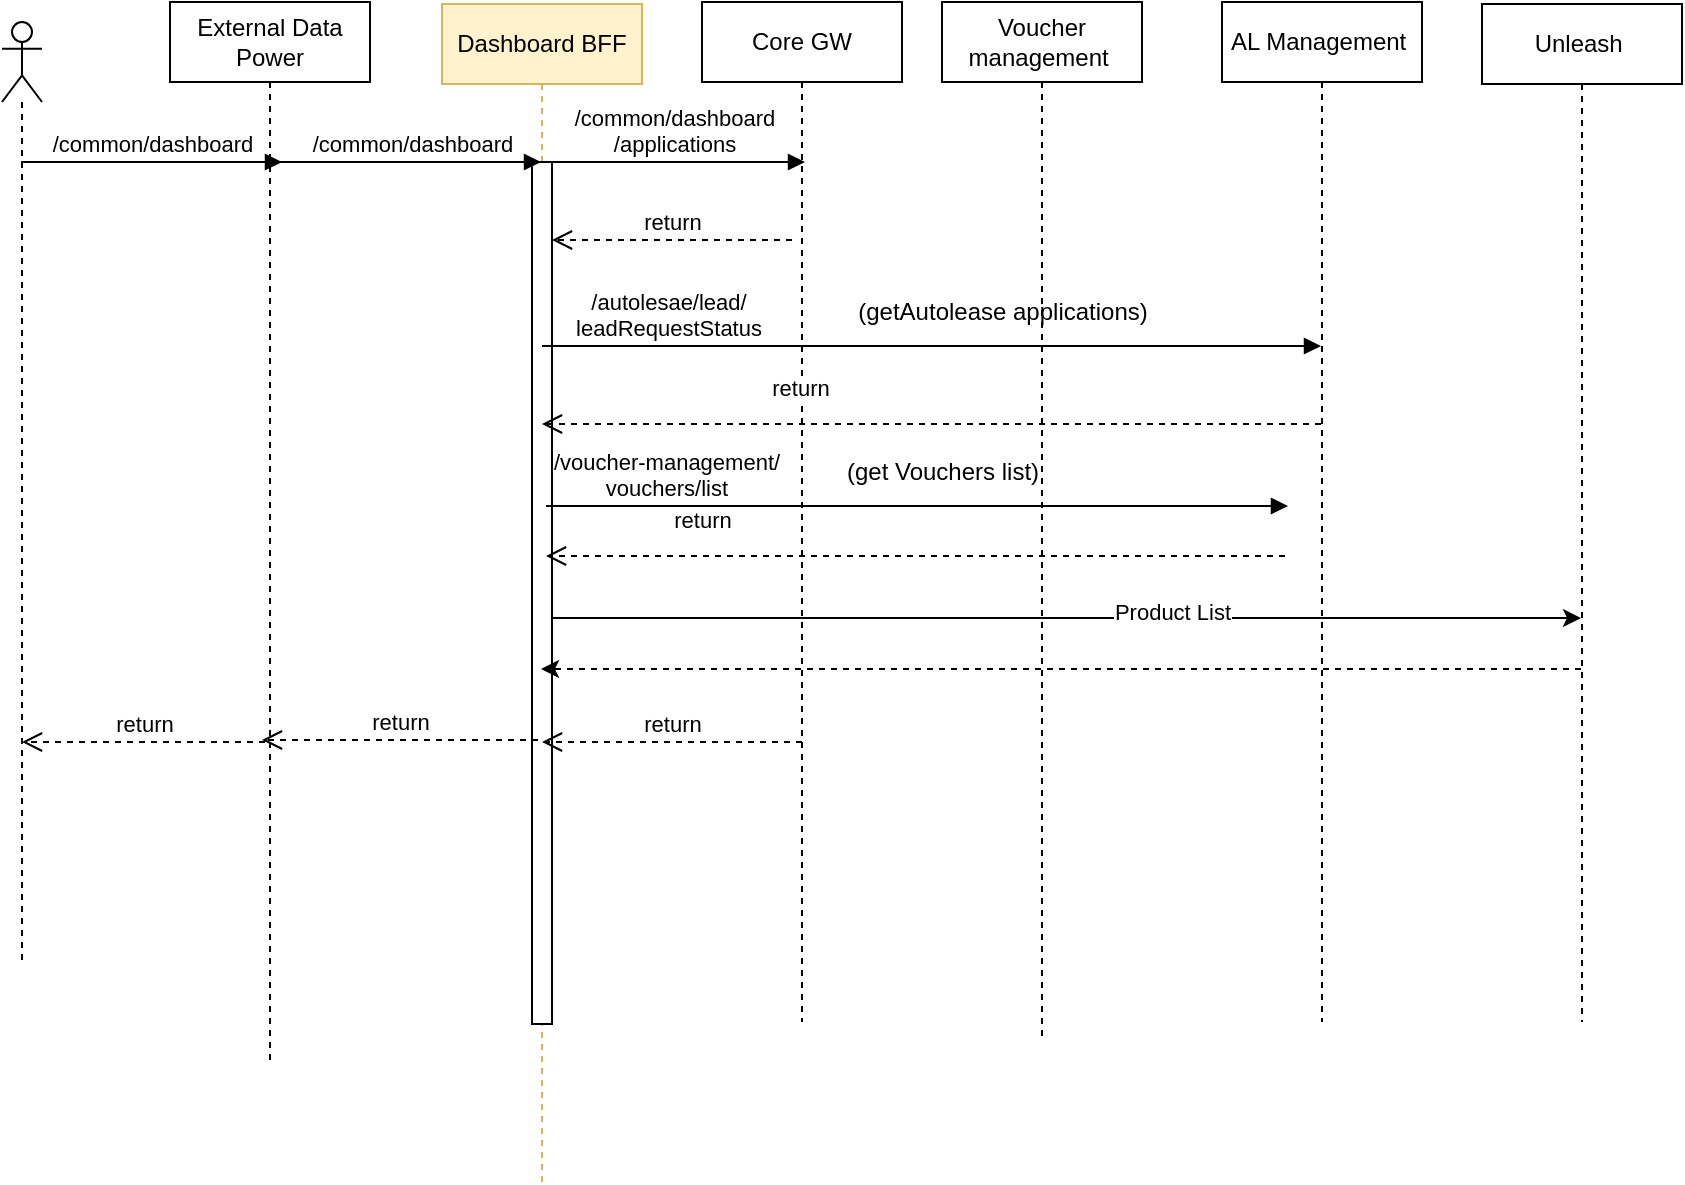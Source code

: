 <mxfile version="24.7.6" pages="2">
  <diagram name="Page-1" id="q-08-Qv3MvW77i6npHo8">
    <mxGraphModel dx="1060" dy="581" grid="1" gridSize="10" guides="1" tooltips="1" connect="1" arrows="1" fold="1" page="1" pageScale="1" pageWidth="850" pageHeight="1100" math="0" shadow="0">
      <root>
        <mxCell id="0" />
        <mxCell id="1" parent="0" />
        <mxCell id="kfkWjOruCi78jh_apI6O-5" value="" style="shape=umlLifeline;perimeter=lifelinePerimeter;whiteSpace=wrap;html=1;container=1;dropTarget=0;collapsible=0;recursiveResize=0;outlineConnect=0;portConstraint=eastwest;newEdgeStyle={&quot;curved&quot;:0,&quot;rounded&quot;:0};participant=umlActor;" parent="1" vertex="1">
          <mxGeometry x="50" y="50" width="20" height="470" as="geometry" />
        </mxCell>
        <mxCell id="kfkWjOruCi78jh_apI6O-9" value="External Data Power" style="shape=umlLifeline;perimeter=lifelinePerimeter;whiteSpace=wrap;html=1;container=1;dropTarget=0;collapsible=0;recursiveResize=0;outlineConnect=0;portConstraint=eastwest;newEdgeStyle={&quot;curved&quot;:0,&quot;rounded&quot;:0};" parent="1" vertex="1">
          <mxGeometry x="134" y="40" width="100" height="530" as="geometry" />
        </mxCell>
        <mxCell id="kfkWjOruCi78jh_apI6O-15" value="/common/dashboard" style="html=1;verticalAlign=bottom;endArrow=block;curved=0;rounded=0;" parent="kfkWjOruCi78jh_apI6O-9" edge="1">
          <mxGeometry relative="1" as="geometry">
            <mxPoint x="-74.5" y="80" as="sourcePoint" />
            <mxPoint x="56" y="80" as="targetPoint" />
          </mxGeometry>
        </mxCell>
        <mxCell id="kfkWjOruCi78jh_apI6O-10" value="Dashboard BFF" style="shape=umlLifeline;perimeter=lifelinePerimeter;whiteSpace=wrap;html=1;container=1;dropTarget=0;collapsible=0;recursiveResize=0;outlineConnect=0;portConstraint=eastwest;newEdgeStyle={&quot;curved&quot;:0,&quot;rounded&quot;:0};fillColor=#fff2cc;strokeColor=#d6b656;" parent="1" vertex="1">
          <mxGeometry x="270" y="41" width="100" height="589" as="geometry" />
        </mxCell>
        <mxCell id="kfkWjOruCi78jh_apI6O-14" value="" style="html=1;points=[[0,0,0,0,5],[0,1,0,0,-5],[1,0,0,0,5],[1,1,0,0,-5]];perimeter=orthogonalPerimeter;outlineConnect=0;targetShapes=umlLifeline;portConstraint=eastwest;newEdgeStyle={&quot;curved&quot;:0,&quot;rounded&quot;:0};" parent="kfkWjOruCi78jh_apI6O-10" vertex="1">
          <mxGeometry x="45" y="79" width="10" height="431" as="geometry" />
        </mxCell>
        <mxCell id="kfkWjOruCi78jh_apI6O-16" value="return" style="html=1;verticalAlign=bottom;endArrow=open;dashed=1;endSize=8;curved=0;rounded=0;" parent="1" edge="1">
          <mxGeometry relative="1" as="geometry">
            <mxPoint x="60" y="410" as="targetPoint" />
            <mxPoint x="181.5" y="410" as="sourcePoint" />
          </mxGeometry>
        </mxCell>
        <mxCell id="kfkWjOruCi78jh_apI6O-17" value="/common/dashboard" style="html=1;verticalAlign=bottom;endArrow=block;curved=0;rounded=0;" parent="1" target="kfkWjOruCi78jh_apI6O-10" edge="1">
          <mxGeometry relative="1" as="geometry">
            <mxPoint x="189" y="120" as="sourcePoint" />
            <mxPoint x="310" y="120" as="targetPoint" />
          </mxGeometry>
        </mxCell>
        <mxCell id="kfkWjOruCi78jh_apI6O-18" value="return" style="html=1;verticalAlign=bottom;endArrow=open;dashed=1;endSize=8;curved=0;rounded=0;" parent="1" edge="1">
          <mxGeometry relative="1" as="geometry">
            <mxPoint x="180" y="409" as="targetPoint" />
            <mxPoint x="318" y="409" as="sourcePoint" />
          </mxGeometry>
        </mxCell>
        <mxCell id="kfkWjOruCi78jh_apI6O-19" value="Core GW" style="shape=umlLifeline;perimeter=lifelinePerimeter;whiteSpace=wrap;html=1;container=1;dropTarget=0;collapsible=0;recursiveResize=0;outlineConnect=0;portConstraint=eastwest;newEdgeStyle={&quot;curved&quot;:0,&quot;rounded&quot;:0};" parent="1" vertex="1">
          <mxGeometry x="400" y="40" width="100" height="510" as="geometry" />
        </mxCell>
        <mxCell id="kfkWjOruCi78jh_apI6O-20" value="/common/dashboard&lt;div&gt;/applications&lt;/div&gt;" style="html=1;verticalAlign=bottom;endArrow=block;curved=0;rounded=0;" parent="1" edge="1">
          <mxGeometry relative="1" as="geometry">
            <mxPoint x="320.5" y="120" as="sourcePoint" />
            <mxPoint x="451.5" y="120" as="targetPoint" />
          </mxGeometry>
        </mxCell>
        <mxCell id="kfkWjOruCi78jh_apI6O-24" value="return" style="html=1;verticalAlign=bottom;endArrow=open;dashed=1;endSize=8;curved=0;rounded=0;" parent="1" edge="1">
          <mxGeometry relative="1" as="geometry">
            <mxPoint x="325" y="159" as="targetPoint" />
            <mxPoint x="445" y="159" as="sourcePoint" />
          </mxGeometry>
        </mxCell>
        <mxCell id="kfkWjOruCi78jh_apI6O-25" value="Voucher management&amp;nbsp;" style="shape=umlLifeline;perimeter=lifelinePerimeter;whiteSpace=wrap;html=1;container=1;dropTarget=0;collapsible=0;recursiveResize=0;outlineConnect=0;portConstraint=eastwest;newEdgeStyle={&quot;curved&quot;:0,&quot;rounded&quot;:0};" parent="1" vertex="1">
          <mxGeometry x="520" y="40" width="100" height="520" as="geometry" />
        </mxCell>
        <mxCell id="kfkWjOruCi78jh_apI6O-35" value="return" style="html=1;verticalAlign=bottom;endArrow=open;dashed=1;endSize=8;curved=0;rounded=0;" parent="1" edge="1">
          <mxGeometry x="0.338" y="-9" relative="1" as="geometry">
            <mxPoint x="320" y="251" as="targetPoint" />
            <mxPoint x="709.5" y="251" as="sourcePoint" />
            <mxPoint as="offset" />
          </mxGeometry>
        </mxCell>
        <mxCell id="kfkWjOruCi78jh_apI6O-36" value="/autolesae/lead/&lt;div&gt;leadRequestStatus&lt;/div&gt;" style="html=1;verticalAlign=bottom;endArrow=block;curved=0;rounded=0;" parent="1" edge="1">
          <mxGeometry x="-0.676" relative="1" as="geometry">
            <mxPoint x="320" y="212" as="sourcePoint" />
            <mxPoint x="709.5" y="212" as="targetPoint" />
            <mxPoint as="offset" />
          </mxGeometry>
        </mxCell>
        <mxCell id="kfkWjOruCi78jh_apI6O-37" value="return" style="html=1;verticalAlign=bottom;endArrow=open;dashed=1;endSize=8;curved=0;rounded=0;" parent="1" edge="1">
          <mxGeometry x="0.578" y="-9" relative="1" as="geometry">
            <mxPoint x="322" y="317" as="targetPoint" />
            <mxPoint x="691.5" y="317" as="sourcePoint" />
            <mxPoint as="offset" />
          </mxGeometry>
        </mxCell>
        <mxCell id="kfkWjOruCi78jh_apI6O-38" value="/voucher-management/&lt;div&gt;vouchers/list&lt;/div&gt;" style="html=1;verticalAlign=bottom;endArrow=block;curved=0;rounded=0;" parent="1" edge="1">
          <mxGeometry x="-0.676" relative="1" as="geometry">
            <mxPoint x="322" y="292" as="sourcePoint" />
            <mxPoint x="693" y="292" as="targetPoint" />
            <mxPoint as="offset" />
          </mxGeometry>
        </mxCell>
        <mxCell id="kfkWjOruCi78jh_apI6O-39" value="return" style="html=1;verticalAlign=bottom;endArrow=open;dashed=1;endSize=8;curved=0;rounded=0;" parent="1" edge="1">
          <mxGeometry relative="1" as="geometry">
            <mxPoint x="320" y="410" as="targetPoint" />
            <mxPoint x="450" y="410" as="sourcePoint" />
          </mxGeometry>
        </mxCell>
        <mxCell id="kfkWjOruCi78jh_apI6O-43" value="(getAutolease applications)" style="text;html=1;align=center;verticalAlign=middle;resizable=0;points=[];autosize=1;strokeColor=none;fillColor=none;" parent="1" vertex="1">
          <mxGeometry x="465" y="180" width="170" height="30" as="geometry" />
        </mxCell>
        <mxCell id="kfkWjOruCi78jh_apI6O-44" value="(get Vouchers list)" style="text;html=1;align=center;verticalAlign=middle;resizable=0;points=[];autosize=1;strokeColor=none;fillColor=none;" parent="1" vertex="1">
          <mxGeometry x="460" y="260" width="120" height="30" as="geometry" />
        </mxCell>
        <mxCell id="9rR5KJg58eQQniy5LnAt-3" value="AL Management&amp;nbsp;" style="shape=umlLifeline;perimeter=lifelinePerimeter;whiteSpace=wrap;html=1;container=1;dropTarget=0;collapsible=0;recursiveResize=0;outlineConnect=0;portConstraint=eastwest;newEdgeStyle={&quot;curved&quot;:0,&quot;rounded&quot;:0};" parent="1" vertex="1">
          <mxGeometry x="660" y="40" width="100" height="510" as="geometry" />
        </mxCell>
        <mxCell id="9rR5KJg58eQQniy5LnAt-7" style="rounded=0;orthogonalLoop=1;jettySize=auto;html=1;dashed=1;" parent="1" edge="1">
          <mxGeometry relative="1" as="geometry">
            <mxPoint x="839.5" y="373.5" as="sourcePoint" />
            <mxPoint x="319.5" y="373.5" as="targetPoint" />
          </mxGeometry>
        </mxCell>
        <mxCell id="9rR5KJg58eQQniy5LnAt-4" value="Unleash&amp;nbsp;" style="shape=umlLifeline;perimeter=lifelinePerimeter;whiteSpace=wrap;html=1;container=1;dropTarget=0;collapsible=0;recursiveResize=0;outlineConnect=0;portConstraint=eastwest;newEdgeStyle={&quot;curved&quot;:0,&quot;rounded&quot;:0};" parent="1" vertex="1">
          <mxGeometry x="790" y="41" width="100" height="509" as="geometry" />
        </mxCell>
        <mxCell id="9rR5KJg58eQQniy5LnAt-5" style="rounded=0;orthogonalLoop=1;jettySize=auto;html=1;" parent="1" edge="1">
          <mxGeometry relative="1" as="geometry">
            <mxPoint x="325" y="348" as="sourcePoint" />
            <mxPoint x="839.5" y="348" as="targetPoint" />
          </mxGeometry>
        </mxCell>
        <mxCell id="9rR5KJg58eQQniy5LnAt-6" value="Product List" style="edgeLabel;html=1;align=center;verticalAlign=middle;resizable=0;points=[];" parent="9rR5KJg58eQQniy5LnAt-5" vertex="1" connectable="0">
          <mxGeometry x="0.204" y="3" relative="1" as="geometry">
            <mxPoint as="offset" />
          </mxGeometry>
        </mxCell>
      </root>
    </mxGraphModel>
  </diagram>
  <diagram id="MR8QIM_zjuUx4-Z7ApHf" name="aggregrator">
    <mxGraphModel dx="954" dy="523" grid="1" gridSize="10" guides="1" tooltips="1" connect="1" arrows="1" fold="1" page="1" pageScale="1" pageWidth="850" pageHeight="1100" math="0" shadow="0">
      <root>
        <mxCell id="0" />
        <mxCell id="1" parent="0" />
        <mxCell id="Ftwcc0IjQy3qPypHGgXM-5" style="rounded=0;orthogonalLoop=1;jettySize=auto;html=1;" parent="1" edge="1">
          <mxGeometry relative="1" as="geometry">
            <mxPoint x="189.5" y="154" as="sourcePoint" />
            <mxPoint x="374.5" y="154" as="targetPoint" />
          </mxGeometry>
        </mxCell>
        <mxCell id="Ftwcc0IjQy3qPypHGgXM-6" value="get Applications" style="edgeLabel;html=1;align=center;verticalAlign=middle;resizable=0;points=[];" parent="Ftwcc0IjQy3qPypHGgXM-5" vertex="1" connectable="0">
          <mxGeometry x="-0.314" y="-2" relative="1" as="geometry">
            <mxPoint as="offset" />
          </mxGeometry>
        </mxCell>
        <mxCell id="Ftwcc0IjQy3qPypHGgXM-7" style="edgeStyle=orthogonalEdgeStyle;rounded=0;orthogonalLoop=1;jettySize=auto;html=1;curved=0;" parent="1" edge="1">
          <mxGeometry relative="1" as="geometry">
            <mxPoint x="189.5" y="226" as="sourcePoint" />
            <mxPoint x="569.5" y="226" as="targetPoint" />
          </mxGeometry>
        </mxCell>
        <mxCell id="Ftwcc0IjQy3qPypHGgXM-9" value="getApplication &amp;amp; contracts" style="edgeLabel;html=1;align=center;verticalAlign=middle;resizable=0;points=[];" parent="Ftwcc0IjQy3qPypHGgXM-7" vertex="1" connectable="0">
          <mxGeometry x="-0.276" y="-2" relative="1" as="geometry">
            <mxPoint as="offset" />
          </mxGeometry>
        </mxCell>
        <mxCell id="Ftwcc0IjQy3qPypHGgXM-8" style="edgeStyle=orthogonalEdgeStyle;rounded=0;orthogonalLoop=1;jettySize=auto;html=1;curved=0;" parent="1" edge="1">
          <mxGeometry relative="1" as="geometry">
            <mxPoint x="189.5" y="285" as="sourcePoint" />
            <mxPoint x="729.5" y="285" as="targetPoint" />
          </mxGeometry>
        </mxCell>
        <mxCell id="Ftwcc0IjQy3qPypHGgXM-10" value="get contracts" style="edgeLabel;html=1;align=center;verticalAlign=middle;resizable=0;points=[];" parent="Ftwcc0IjQy3qPypHGgXM-8" vertex="1" connectable="0">
          <mxGeometry x="-0.102" y="3" relative="1" as="geometry">
            <mxPoint x="1" as="offset" />
          </mxGeometry>
        </mxCell>
        <mxCell id="xe-6D-UWX02UkqBsrBkN-1" value="Core GW" style="shape=umlLifeline;perimeter=lifelinePerimeter;whiteSpace=wrap;html=1;container=1;dropTarget=0;collapsible=0;recursiveResize=0;outlineConnect=0;portConstraint=eastwest;newEdgeStyle={&quot;curved&quot;:0,&quot;rounded&quot;:0};" parent="1" vertex="1">
          <mxGeometry x="140" y="30" width="100" height="510" as="geometry" />
        </mxCell>
        <mxCell id="Ftwcc0IjQy3qPypHGgXM-1" value="/common/dashboard" style="html=1;verticalAlign=bottom;endArrow=block;curved=0;rounded=0;" parent="1" edge="1">
          <mxGeometry x="-0.084" relative="1" as="geometry">
            <mxPoint x="60" y="130" as="sourcePoint" />
            <mxPoint x="191" y="130" as="targetPoint" />
            <mxPoint as="offset" />
          </mxGeometry>
        </mxCell>
        <mxCell id="Ftwcc0IjQy3qPypHGgXM-11" style="edgeStyle=orthogonalEdgeStyle;rounded=0;orthogonalLoop=1;jettySize=auto;html=1;curved=0;dashed=1;" parent="1" edge="1">
          <mxGeometry relative="1" as="geometry">
            <mxPoint x="374.5" y="188" as="sourcePoint" />
            <mxPoint x="189.5" y="188" as="targetPoint" />
          </mxGeometry>
        </mxCell>
        <mxCell id="Ftwcc0IjQy3qPypHGgXM-2" value="NEWGEN" style="shape=umlLifeline;perimeter=lifelinePerimeter;whiteSpace=wrap;html=1;container=1;dropTarget=0;collapsible=0;recursiveResize=0;outlineConnect=0;portConstraint=eastwest;newEdgeStyle={&quot;curved&quot;:0,&quot;rounded&quot;:0};" parent="1" vertex="1">
          <mxGeometry x="325" y="30" width="100" height="510" as="geometry" />
        </mxCell>
        <mxCell id="Ftwcc0IjQy3qPypHGgXM-12" style="edgeStyle=orthogonalEdgeStyle;rounded=0;orthogonalLoop=1;jettySize=auto;html=1;curved=0;dashed=1;" parent="1" edge="1">
          <mxGeometry relative="1" as="geometry">
            <mxPoint x="569.5" y="254" as="sourcePoint" />
            <mxPoint x="189.5" y="254" as="targetPoint" />
          </mxGeometry>
        </mxCell>
        <mxCell id="Ftwcc0IjQy3qPypHGgXM-3" value="Kastle extractor" style="shape=umlLifeline;perimeter=lifelinePerimeter;whiteSpace=wrap;html=1;container=1;dropTarget=0;collapsible=0;recursiveResize=0;outlineConnect=0;portConstraint=eastwest;newEdgeStyle={&quot;curved&quot;:0,&quot;rounded&quot;:0};" parent="1" vertex="1">
          <mxGeometry x="520" y="30" width="100" height="510" as="geometry" />
        </mxCell>
        <mxCell id="Ftwcc0IjQy3qPypHGgXM-13" style="edgeStyle=orthogonalEdgeStyle;rounded=0;orthogonalLoop=1;jettySize=auto;html=1;curved=0;dashed=1;" parent="1" edge="1">
          <mxGeometry relative="1" as="geometry">
            <mxPoint x="729.5" y="323" as="sourcePoint" />
            <mxPoint x="189.5" y="323" as="targetPoint" />
          </mxGeometry>
        </mxCell>
        <mxCell id="Ftwcc0IjQy3qPypHGgXM-4" value="T24" style="shape=umlLifeline;perimeter=lifelinePerimeter;whiteSpace=wrap;html=1;container=1;dropTarget=0;collapsible=0;recursiveResize=0;outlineConnect=0;portConstraint=eastwest;newEdgeStyle={&quot;curved&quot;:0,&quot;rounded&quot;:0};" parent="1" vertex="1">
          <mxGeometry x="680" y="30" width="100" height="510" as="geometry" />
        </mxCell>
        <mxCell id="Ftwcc0IjQy3qPypHGgXM-14" value="aggregate" style="ellipse;whiteSpace=wrap;html=1;" parent="1" vertex="1">
          <mxGeometry x="150" y="340" width="100" height="40" as="geometry" />
        </mxCell>
        <mxCell id="Ftwcc0IjQy3qPypHGgXM-15" style="edgeStyle=orthogonalEdgeStyle;rounded=0;orthogonalLoop=1;jettySize=auto;html=1;curved=0;dashed=1;" parent="1" edge="1">
          <mxGeometry relative="1" as="geometry">
            <mxPoint x="190" y="400" as="sourcePoint" />
            <mxPoint x="80" y="400" as="targetPoint" />
          </mxGeometry>
        </mxCell>
        <mxCell id="Ftwcc0IjQy3qPypHGgXM-16" value="list of contracts &amp;amp; applications" style="edgeLabel;html=1;align=center;verticalAlign=middle;resizable=0;points=[];" parent="Ftwcc0IjQy3qPypHGgXM-15" vertex="1" connectable="0">
          <mxGeometry x="0.691" y="-2" relative="1" as="geometry">
            <mxPoint as="offset" />
          </mxGeometry>
        </mxCell>
      </root>
    </mxGraphModel>
  </diagram>
</mxfile>
